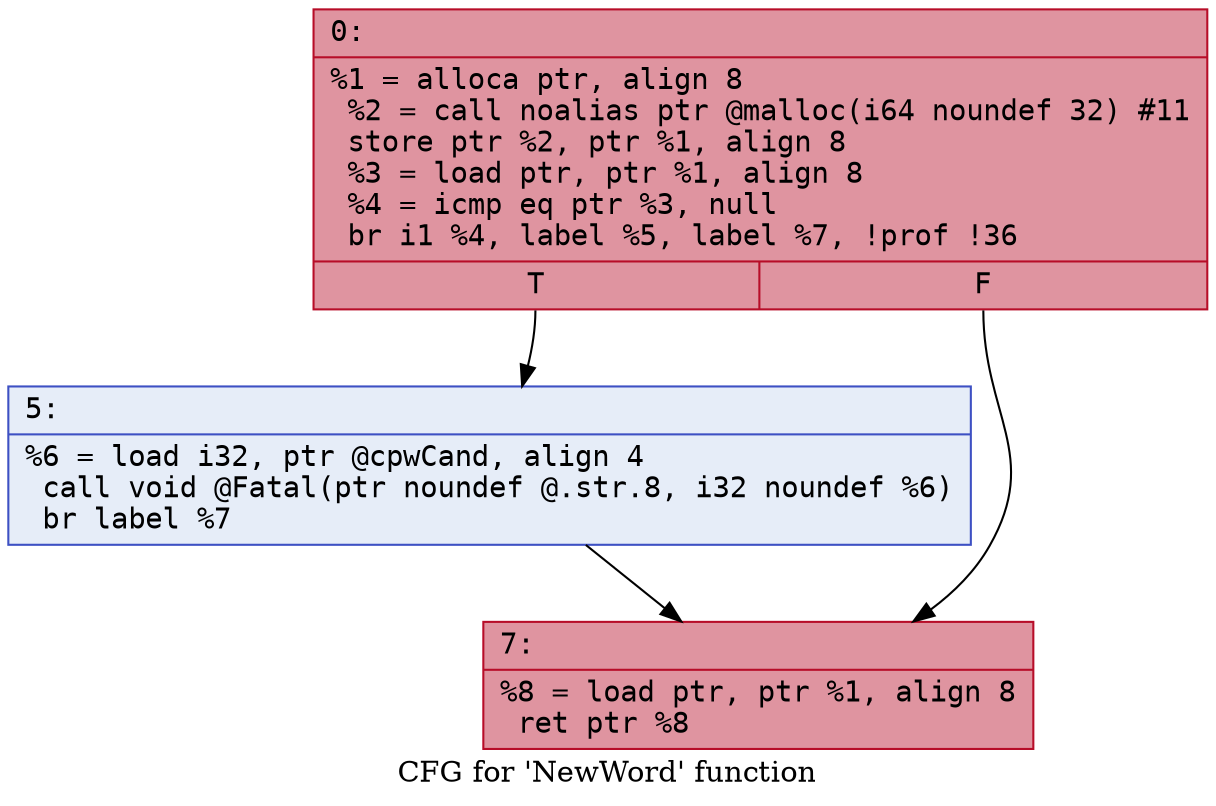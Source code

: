 digraph "CFG for 'NewWord' function" {
	label="CFG for 'NewWord' function";

	Node0x56107a831020 [shape=record,color="#b70d28ff", style=filled, fillcolor="#b70d2870" fontname="Courier",label="{0:\l|  %1 = alloca ptr, align 8\l  %2 = call noalias ptr @malloc(i64 noundef 32) #11\l  store ptr %2, ptr %1, align 8\l  %3 = load ptr, ptr %1, align 8\l  %4 = icmp eq ptr %3, null\l  br i1 %4, label %5, label %7, !prof !36\l|{<s0>T|<s1>F}}"];
	Node0x56107a831020:s0 -> Node0x56107a831070[tooltip="0 -> 5\nProbability 0.00%" ];
	Node0x56107a831020:s1 -> Node0x56107a8310c0[tooltip="0 -> 7\nProbability 100.00%" ];
	Node0x56107a831070 [shape=record,color="#3d50c3ff", style=filled, fillcolor="#c7d7f070" fontname="Courier",label="{5:\l|  %6 = load i32, ptr @cpwCand, align 4\l  call void @Fatal(ptr noundef @.str.8, i32 noundef %6)\l  br label %7\l}"];
	Node0x56107a831070 -> Node0x56107a8310c0[tooltip="5 -> 7\nProbability 100.00%" ];
	Node0x56107a8310c0 [shape=record,color="#b70d28ff", style=filled, fillcolor="#b70d2870" fontname="Courier",label="{7:\l|  %8 = load ptr, ptr %1, align 8\l  ret ptr %8\l}"];
}
